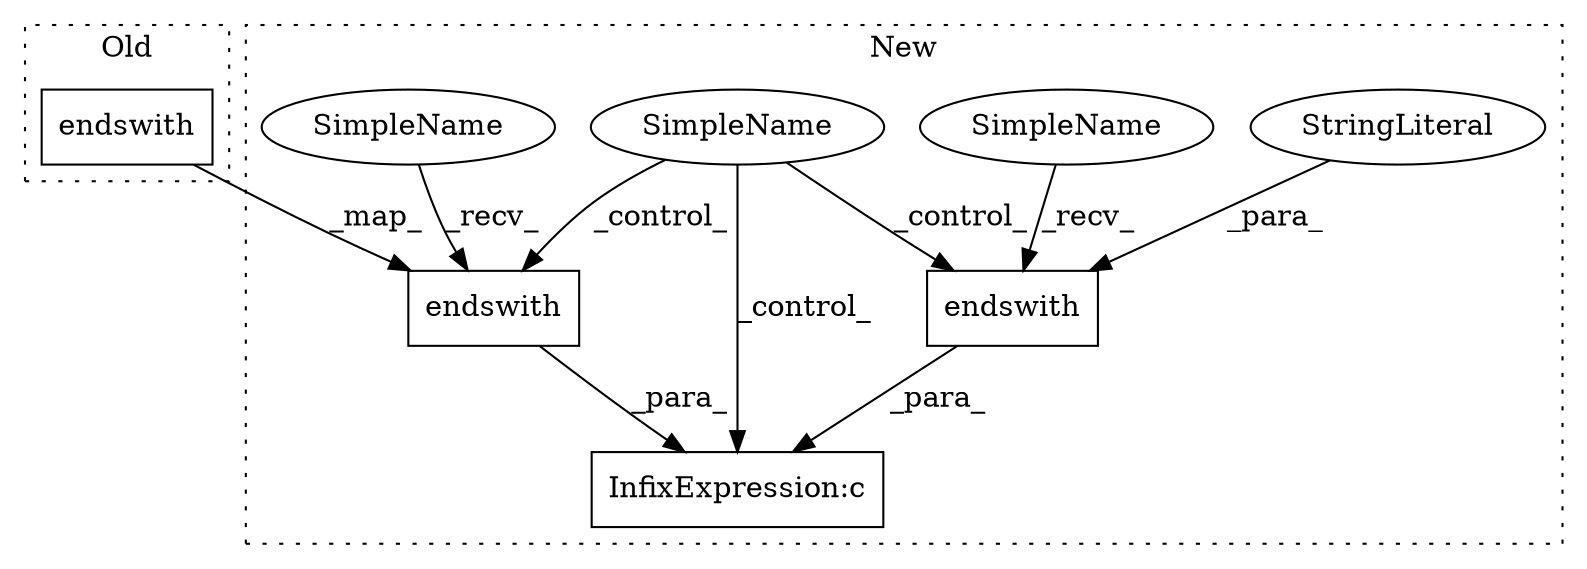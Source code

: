 digraph G {
subgraph cluster0 {
1 [label="endswith" a="32" s="25725,25746" l="9,1" shape="box"];
label = "Old";
style="dotted";
}
subgraph cluster1 {
2 [label="endswith" a="32" s="25996,26017" l="9,1" shape="box"];
3 [label="InfixExpression:c" a="27" s="26018" l="4" shape="box"];
4 [label="endswith" a="32" s="26030,26045" l="9,1" shape="box"];
5 [label="StringLiteral" a="45" s="26039" l="6" shape="ellipse"];
6 [label="SimpleName" a="42" s="" l="" shape="ellipse"];
7 [label="SimpleName" a="42" s="25988" l="7" shape="ellipse"];
8 [label="SimpleName" a="42" s="26022" l="7" shape="ellipse"];
label = "New";
style="dotted";
}
1 -> 2 [label="_map_"];
2 -> 3 [label="_para_"];
4 -> 3 [label="_para_"];
5 -> 4 [label="_para_"];
6 -> 2 [label="_control_"];
6 -> 3 [label="_control_"];
6 -> 4 [label="_control_"];
7 -> 2 [label="_recv_"];
8 -> 4 [label="_recv_"];
}